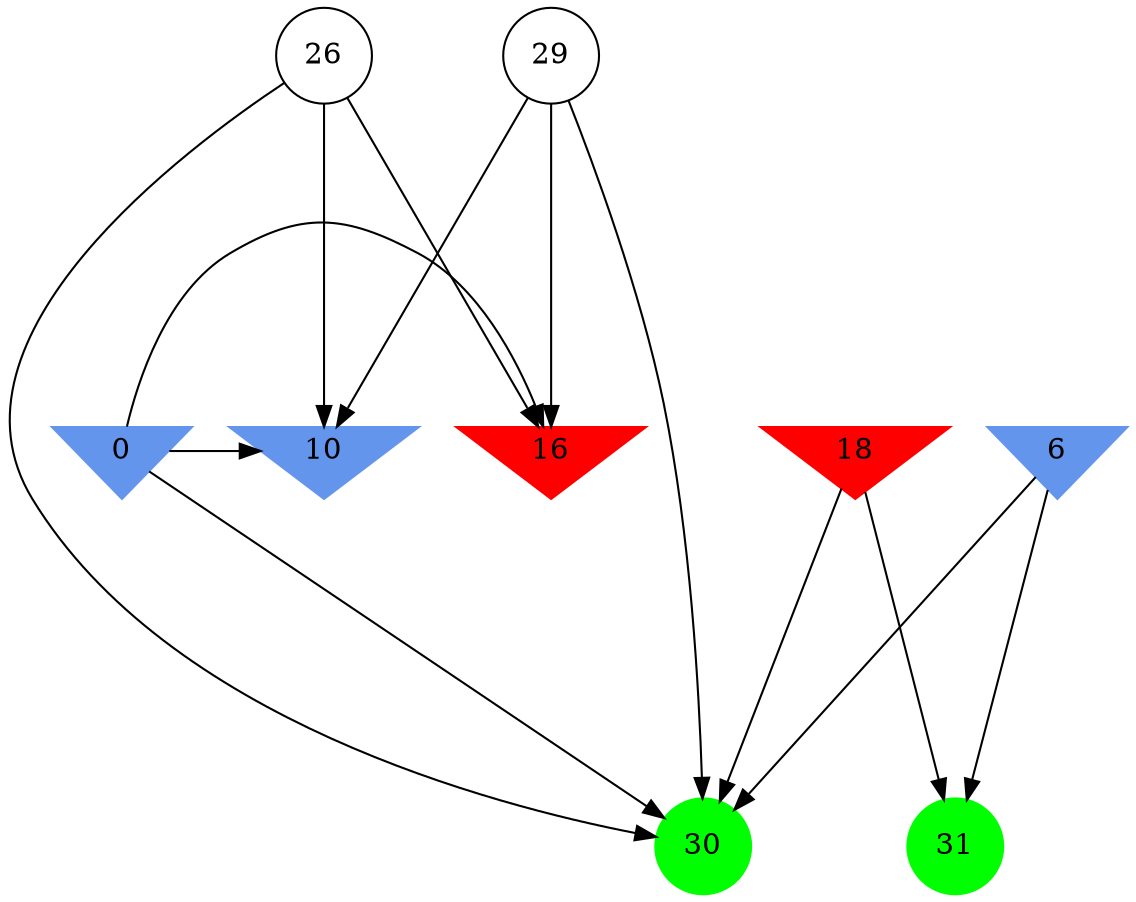 digraph brain {
	ranksep=2.0;
	0 [shape=invtriangle,style=filled,color=cornflowerblue];
	6 [shape=invtriangle,style=filled,color=cornflowerblue];
	10 [shape=invtriangle,style=filled,color=cornflowerblue];
	16 [shape=invtriangle,style=filled,color=red];
	18 [shape=invtriangle,style=filled,color=red];
	26 [shape=circle,color=black];
	29 [shape=circle,color=black];
	30 [shape=circle,style=filled,color=green];
	31 [shape=circle,style=filled,color=green];
	26	->	30;
	26	->	16;
	26	->	10;
	0	->	30;
	0	->	16;
	0	->	10;
	29	->	30;
	29	->	16;
	29	->	10;
	6	->	30;
	6	->	31;
	18	->	30;
	18	->	31;
	{ rank=same; 0; 6; 10; 16; 18; }
	{ rank=same; 26; 29; }
	{ rank=same; 30; 31; }
}
